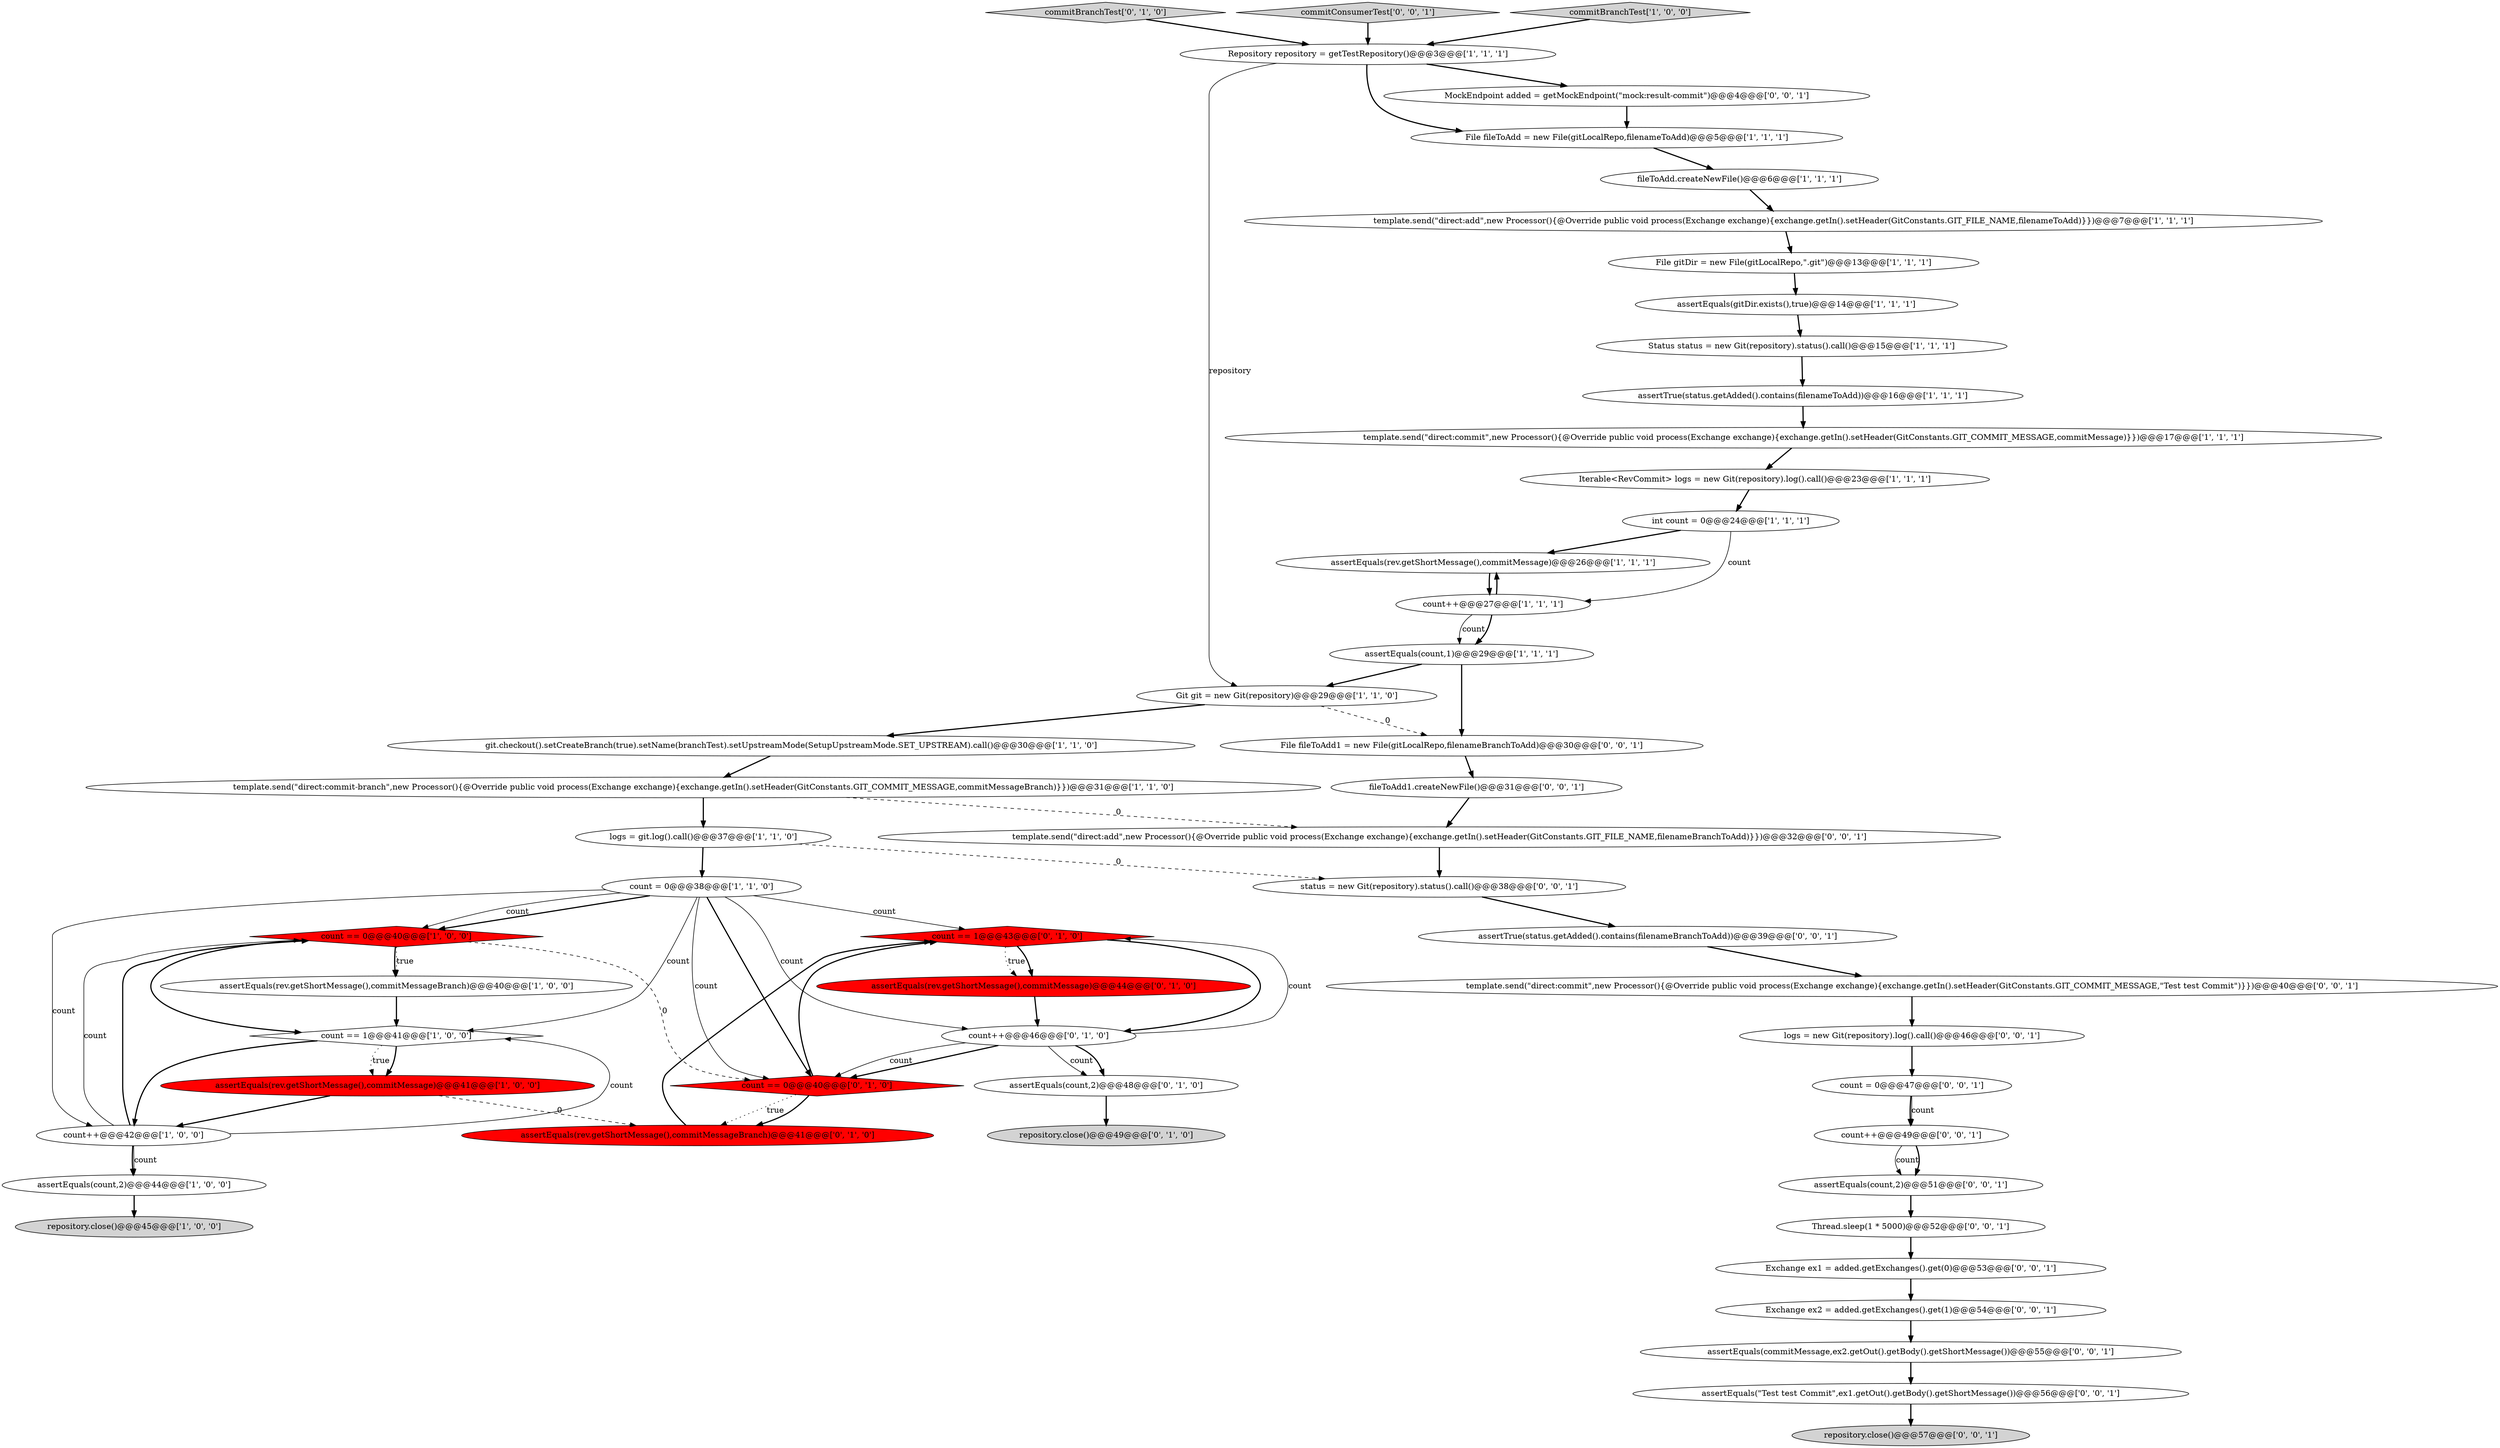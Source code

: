 digraph {
6 [style = filled, label = "File fileToAdd = new File(gitLocalRepo,filenameToAdd)@@@5@@@['1', '1', '1']", fillcolor = white, shape = ellipse image = "AAA0AAABBB1BBB"];
52 [style = filled, label = "assertTrue(status.getAdded().contains(filenameBranchToAdd))@@@39@@@['0', '0', '1']", fillcolor = white, shape = ellipse image = "AAA0AAABBB3BBB"];
15 [style = filled, label = "assertEquals(count,2)@@@44@@@['1', '0', '0']", fillcolor = white, shape = ellipse image = "AAA0AAABBB1BBB"];
21 [style = filled, label = "logs = git.log().call()@@@37@@@['1', '1', '0']", fillcolor = white, shape = ellipse image = "AAA0AAABBB1BBB"];
45 [style = filled, label = "status = new Git(repository).status().call()@@@38@@@['0', '0', '1']", fillcolor = white, shape = ellipse image = "AAA0AAABBB3BBB"];
31 [style = filled, label = "commitBranchTest['0', '1', '0']", fillcolor = lightgray, shape = diamond image = "AAA0AAABBB2BBB"];
8 [style = filled, label = "git.checkout().setCreateBranch(true).setName(branchTest).setUpstreamMode(SetupUpstreamMode.SET_UPSTREAM).call()@@@30@@@['1', '1', '0']", fillcolor = white, shape = ellipse image = "AAA0AAABBB1BBB"];
39 [style = filled, label = "assertEquals(count,2)@@@51@@@['0', '0', '1']", fillcolor = white, shape = ellipse image = "AAA0AAABBB3BBB"];
30 [style = filled, label = "assertEquals(rev.getShortMessage(),commitMessageBranch)@@@41@@@['0', '1', '0']", fillcolor = red, shape = ellipse image = "AAA1AAABBB2BBB"];
14 [style = filled, label = "repository.close()@@@45@@@['1', '0', '0']", fillcolor = lightgray, shape = ellipse image = "AAA0AAABBB1BBB"];
0 [style = filled, label = "assertEquals(rev.getShortMessage(),commitMessage)@@@26@@@['1', '1', '1']", fillcolor = white, shape = ellipse image = "AAA0AAABBB1BBB"];
5 [style = filled, label = "assertEquals(rev.getShortMessage(),commitMessageBranch)@@@40@@@['1', '0', '0']", fillcolor = white, shape = ellipse image = "AAA0AAABBB1BBB"];
46 [style = filled, label = "template.send(\"direct:add\",new Processor(){@Override public void process(Exchange exchange){exchange.getIn().setHeader(GitConstants.GIT_FILE_NAME,filenameBranchToAdd)}})@@@32@@@['0', '0', '1']", fillcolor = white, shape = ellipse image = "AAA0AAABBB3BBB"];
16 [style = filled, label = "template.send(\"direct:commit\",new Processor(){@Override public void process(Exchange exchange){exchange.getIn().setHeader(GitConstants.GIT_COMMIT_MESSAGE,commitMessage)}})@@@17@@@['1', '1', '1']", fillcolor = white, shape = ellipse image = "AAA0AAABBB1BBB"];
38 [style = filled, label = "template.send(\"direct:commit\",new Processor(){@Override public void process(Exchange exchange){exchange.getIn().setHeader(GitConstants.GIT_COMMIT_MESSAGE,\"Test test Commit\")}})@@@40@@@['0', '0', '1']", fillcolor = white, shape = ellipse image = "AAA0AAABBB3BBB"];
50 [style = filled, label = "Exchange ex1 = added.getExchanges().get(0)@@@53@@@['0', '0', '1']", fillcolor = white, shape = ellipse image = "AAA0AAABBB3BBB"];
4 [style = filled, label = "Repository repository = getTestRepository()@@@3@@@['1', '1', '1']", fillcolor = white, shape = ellipse image = "AAA0AAABBB1BBB"];
48 [style = filled, label = "Thread.sleep(1 * 5000)@@@52@@@['0', '0', '1']", fillcolor = white, shape = ellipse image = "AAA0AAABBB3BBB"];
41 [style = filled, label = "MockEndpoint added = getMockEndpoint(\"mock:result-commit\")@@@4@@@['0', '0', '1']", fillcolor = white, shape = ellipse image = "AAA0AAABBB3BBB"];
20 [style = filled, label = "template.send(\"direct:commit-branch\",new Processor(){@Override public void process(Exchange exchange){exchange.getIn().setHeader(GitConstants.GIT_COMMIT_MESSAGE,commitMessageBranch)}})@@@31@@@['1', '1', '0']", fillcolor = white, shape = ellipse image = "AAA0AAABBB1BBB"];
42 [style = filled, label = "commitConsumerTest['0', '0', '1']", fillcolor = lightgray, shape = diamond image = "AAA0AAABBB3BBB"];
51 [style = filled, label = "Exchange ex2 = added.getExchanges().get(1)@@@54@@@['0', '0', '1']", fillcolor = white, shape = ellipse image = "AAA0AAABBB3BBB"];
19 [style = filled, label = "Iterable<RevCommit> logs = new Git(repository).log().call()@@@23@@@['1', '1', '1']", fillcolor = white, shape = ellipse image = "AAA0AAABBB1BBB"];
43 [style = filled, label = "fileToAdd1.createNewFile()@@@31@@@['0', '0', '1']", fillcolor = white, shape = ellipse image = "AAA0AAABBB3BBB"];
2 [style = filled, label = "count = 0@@@38@@@['1', '1', '0']", fillcolor = white, shape = ellipse image = "AAA0AAABBB1BBB"];
24 [style = filled, label = "assertEquals(count,1)@@@29@@@['1', '1', '1']", fillcolor = white, shape = ellipse image = "AAA0AAABBB1BBB"];
23 [style = filled, label = "count++@@@27@@@['1', '1', '1']", fillcolor = white, shape = ellipse image = "AAA0AAABBB1BBB"];
22 [style = filled, label = "template.send(\"direct:add\",new Processor(){@Override public void process(Exchange exchange){exchange.getIn().setHeader(GitConstants.GIT_FILE_NAME,filenameToAdd)}})@@@7@@@['1', '1', '1']", fillcolor = white, shape = ellipse image = "AAA0AAABBB1BBB"];
37 [style = filled, label = "logs = new Git(repository).log().call()@@@46@@@['0', '0', '1']", fillcolor = white, shape = ellipse image = "AAA0AAABBB3BBB"];
40 [style = filled, label = "File fileToAdd1 = new File(gitLocalRepo,filenameBranchToAdd)@@@30@@@['0', '0', '1']", fillcolor = white, shape = ellipse image = "AAA0AAABBB3BBB"];
35 [style = filled, label = "count++@@@49@@@['0', '0', '1']", fillcolor = white, shape = ellipse image = "AAA0AAABBB3BBB"];
29 [style = filled, label = "count == 1@@@43@@@['0', '1', '0']", fillcolor = red, shape = diamond image = "AAA1AAABBB2BBB"];
13 [style = filled, label = "assertEquals(rev.getShortMessage(),commitMessage)@@@41@@@['1', '0', '0']", fillcolor = red, shape = ellipse image = "AAA1AAABBB1BBB"];
32 [style = filled, label = "count == 0@@@40@@@['0', '1', '0']", fillcolor = red, shape = diamond image = "AAA1AAABBB2BBB"];
33 [style = filled, label = "count++@@@46@@@['0', '1', '0']", fillcolor = white, shape = ellipse image = "AAA0AAABBB2BBB"];
34 [style = filled, label = "assertEquals(count,2)@@@48@@@['0', '1', '0']", fillcolor = white, shape = ellipse image = "AAA0AAABBB2BBB"];
49 [style = filled, label = "repository.close()@@@57@@@['0', '0', '1']", fillcolor = lightgray, shape = ellipse image = "AAA0AAABBB3BBB"];
27 [style = filled, label = "repository.close()@@@49@@@['0', '1', '0']", fillcolor = lightgray, shape = ellipse image = "AAA0AAABBB2BBB"];
26 [style = filled, label = "count == 0@@@40@@@['1', '0', '0']", fillcolor = red, shape = diamond image = "AAA1AAABBB1BBB"];
36 [style = filled, label = "assertEquals(\"Test test Commit\",ex1.getOut().getBody().getShortMessage())@@@56@@@['0', '0', '1']", fillcolor = white, shape = ellipse image = "AAA0AAABBB3BBB"];
9 [style = filled, label = "assertEquals(gitDir.exists(),true)@@@14@@@['1', '1', '1']", fillcolor = white, shape = ellipse image = "AAA0AAABBB1BBB"];
7 [style = filled, label = "Status status = new Git(repository).status().call()@@@15@@@['1', '1', '1']", fillcolor = white, shape = ellipse image = "AAA0AAABBB1BBB"];
11 [style = filled, label = "commitBranchTest['1', '0', '0']", fillcolor = lightgray, shape = diamond image = "AAA0AAABBB1BBB"];
10 [style = filled, label = "File gitDir = new File(gitLocalRepo,\".git\")@@@13@@@['1', '1', '1']", fillcolor = white, shape = ellipse image = "AAA0AAABBB1BBB"];
17 [style = filled, label = "Git git = new Git(repository)@@@29@@@['1', '1', '0']", fillcolor = white, shape = ellipse image = "AAA0AAABBB1BBB"];
18 [style = filled, label = "fileToAdd.createNewFile()@@@6@@@['1', '1', '1']", fillcolor = white, shape = ellipse image = "AAA0AAABBB1BBB"];
12 [style = filled, label = "count == 1@@@41@@@['1', '0', '0']", fillcolor = white, shape = diamond image = "AAA0AAABBB1BBB"];
44 [style = filled, label = "count = 0@@@47@@@['0', '0', '1']", fillcolor = white, shape = ellipse image = "AAA0AAABBB3BBB"];
3 [style = filled, label = "int count = 0@@@24@@@['1', '1', '1']", fillcolor = white, shape = ellipse image = "AAA0AAABBB1BBB"];
25 [style = filled, label = "count++@@@42@@@['1', '0', '0']", fillcolor = white, shape = ellipse image = "AAA0AAABBB1BBB"];
28 [style = filled, label = "assertEquals(rev.getShortMessage(),commitMessage)@@@44@@@['0', '1', '0']", fillcolor = red, shape = ellipse image = "AAA1AAABBB2BBB"];
47 [style = filled, label = "assertEquals(commitMessage,ex2.getOut().getBody().getShortMessage())@@@55@@@['0', '0', '1']", fillcolor = white, shape = ellipse image = "AAA0AAABBB3BBB"];
1 [style = filled, label = "assertTrue(status.getAdded().contains(filenameToAdd))@@@16@@@['1', '1', '1']", fillcolor = white, shape = ellipse image = "AAA0AAABBB1BBB"];
2->26 [style = bold, label=""];
35->39 [style = solid, label="count"];
44->35 [style = bold, label=""];
44->35 [style = solid, label="count"];
3->23 [style = solid, label="count"];
9->7 [style = bold, label=""];
30->29 [style = bold, label=""];
21->2 [style = bold, label=""];
20->46 [style = dashed, label="0"];
26->12 [style = bold, label=""];
18->22 [style = bold, label=""];
4->17 [style = solid, label="repository"];
8->20 [style = bold, label=""];
2->32 [style = solid, label="count"];
2->12 [style = solid, label="count"];
51->47 [style = bold, label=""];
24->17 [style = bold, label=""];
32->30 [style = dotted, label="true"];
25->15 [style = bold, label=""];
2->32 [style = bold, label=""];
33->29 [style = solid, label="count"];
19->3 [style = bold, label=""];
2->25 [style = solid, label="count"];
13->25 [style = bold, label=""];
7->1 [style = bold, label=""];
48->50 [style = bold, label=""];
31->4 [style = bold, label=""];
41->6 [style = bold, label=""];
24->40 [style = bold, label=""];
16->19 [style = bold, label=""];
43->46 [style = bold, label=""];
3->0 [style = bold, label=""];
21->45 [style = dashed, label="0"];
2->29 [style = solid, label="count"];
0->23 [style = bold, label=""];
38->37 [style = bold, label=""];
1->16 [style = bold, label=""];
36->49 [style = bold, label=""];
25->26 [style = bold, label=""];
25->12 [style = solid, label="count"];
25->15 [style = solid, label="count"];
45->52 [style = bold, label=""];
47->36 [style = bold, label=""];
17->8 [style = bold, label=""];
15->14 [style = bold, label=""];
25->26 [style = solid, label="count"];
6->18 [style = bold, label=""];
26->32 [style = dashed, label="0"];
11->4 [style = bold, label=""];
35->39 [style = bold, label=""];
32->30 [style = bold, label=""];
23->0 [style = bold, label=""];
4->41 [style = bold, label=""];
2->33 [style = solid, label="count"];
42->4 [style = bold, label=""];
12->13 [style = bold, label=""];
12->13 [style = dotted, label="true"];
29->28 [style = dotted, label="true"];
22->10 [style = bold, label=""];
37->44 [style = bold, label=""];
33->32 [style = bold, label=""];
10->9 [style = bold, label=""];
40->43 [style = bold, label=""];
23->24 [style = solid, label="count"];
39->48 [style = bold, label=""];
2->26 [style = solid, label="count"];
4->6 [style = bold, label=""];
26->5 [style = bold, label=""];
52->38 [style = bold, label=""];
20->21 [style = bold, label=""];
32->29 [style = bold, label=""];
29->28 [style = bold, label=""];
23->24 [style = bold, label=""];
29->33 [style = bold, label=""];
28->33 [style = bold, label=""];
33->34 [style = solid, label="count"];
33->32 [style = solid, label="count"];
5->12 [style = bold, label=""];
12->25 [style = bold, label=""];
50->51 [style = bold, label=""];
17->40 [style = dashed, label="0"];
46->45 [style = bold, label=""];
33->34 [style = bold, label=""];
26->5 [style = dotted, label="true"];
13->30 [style = dashed, label="0"];
34->27 [style = bold, label=""];
}
